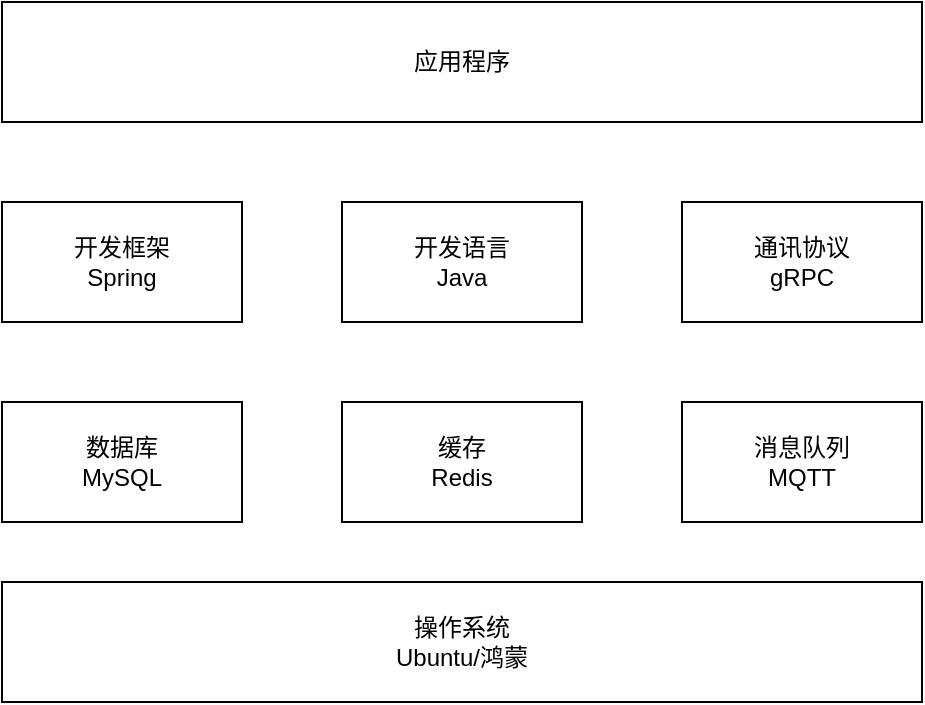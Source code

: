 <mxfile version="28.0.7">
  <diagram name="Page-1" id="fsMSRs4nxN08KeluT65s">
    <mxGraphModel dx="1186" dy="760" grid="1" gridSize="10" guides="1" tooltips="1" connect="1" arrows="1" fold="1" page="1" pageScale="1" pageWidth="850" pageHeight="1100" math="0" shadow="0">
      <root>
        <mxCell id="0" />
        <mxCell id="1" parent="0" />
        <mxCell id="A3prH1WrjQux_9ZAn6gu-1" value="操作系统&lt;div&gt;Ubuntu/鸿蒙&lt;/div&gt;" style="rounded=0;whiteSpace=wrap;html=1;" vertex="1" parent="1">
          <mxGeometry x="230" y="400" width="460" height="60" as="geometry" />
        </mxCell>
        <mxCell id="A3prH1WrjQux_9ZAn6gu-2" value="数据库&lt;div&gt;MySQL&lt;/div&gt;" style="rounded=0;whiteSpace=wrap;html=1;" vertex="1" parent="1">
          <mxGeometry x="230" y="310" width="120" height="60" as="geometry" />
        </mxCell>
        <mxCell id="A3prH1WrjQux_9ZAn6gu-3" value="开发框架&lt;div&gt;Spring&lt;/div&gt;" style="rounded=0;whiteSpace=wrap;html=1;" vertex="1" parent="1">
          <mxGeometry x="230" y="210" width="120" height="60" as="geometry" />
        </mxCell>
        <mxCell id="A3prH1WrjQux_9ZAn6gu-7" value="缓存&lt;br&gt;&lt;div&gt;Redis&lt;/div&gt;" style="rounded=0;whiteSpace=wrap;html=1;" vertex="1" parent="1">
          <mxGeometry x="400" y="310" width="120" height="60" as="geometry" />
        </mxCell>
        <mxCell id="A3prH1WrjQux_9ZAn6gu-8" value="开发语言&lt;div&gt;Java&lt;/div&gt;" style="rounded=0;whiteSpace=wrap;html=1;" vertex="1" parent="1">
          <mxGeometry x="400" y="210" width="120" height="60" as="geometry" />
        </mxCell>
        <mxCell id="A3prH1WrjQux_9ZAn6gu-9" value="应用程序" style="rounded=0;whiteSpace=wrap;html=1;" vertex="1" parent="1">
          <mxGeometry x="230" y="110" width="460" height="60" as="geometry" />
        </mxCell>
        <mxCell id="A3prH1WrjQux_9ZAn6gu-10" value="消息队列&lt;br&gt;&lt;div&gt;MQTT&lt;/div&gt;" style="rounded=0;whiteSpace=wrap;html=1;" vertex="1" parent="1">
          <mxGeometry x="570" y="310" width="120" height="60" as="geometry" />
        </mxCell>
        <mxCell id="A3prH1WrjQux_9ZAn6gu-12" value="通讯协议&lt;div&gt;gRPC&lt;/div&gt;" style="rounded=0;whiteSpace=wrap;html=1;" vertex="1" parent="1">
          <mxGeometry x="570" y="210" width="120" height="60" as="geometry" />
        </mxCell>
      </root>
    </mxGraphModel>
  </diagram>
</mxfile>
